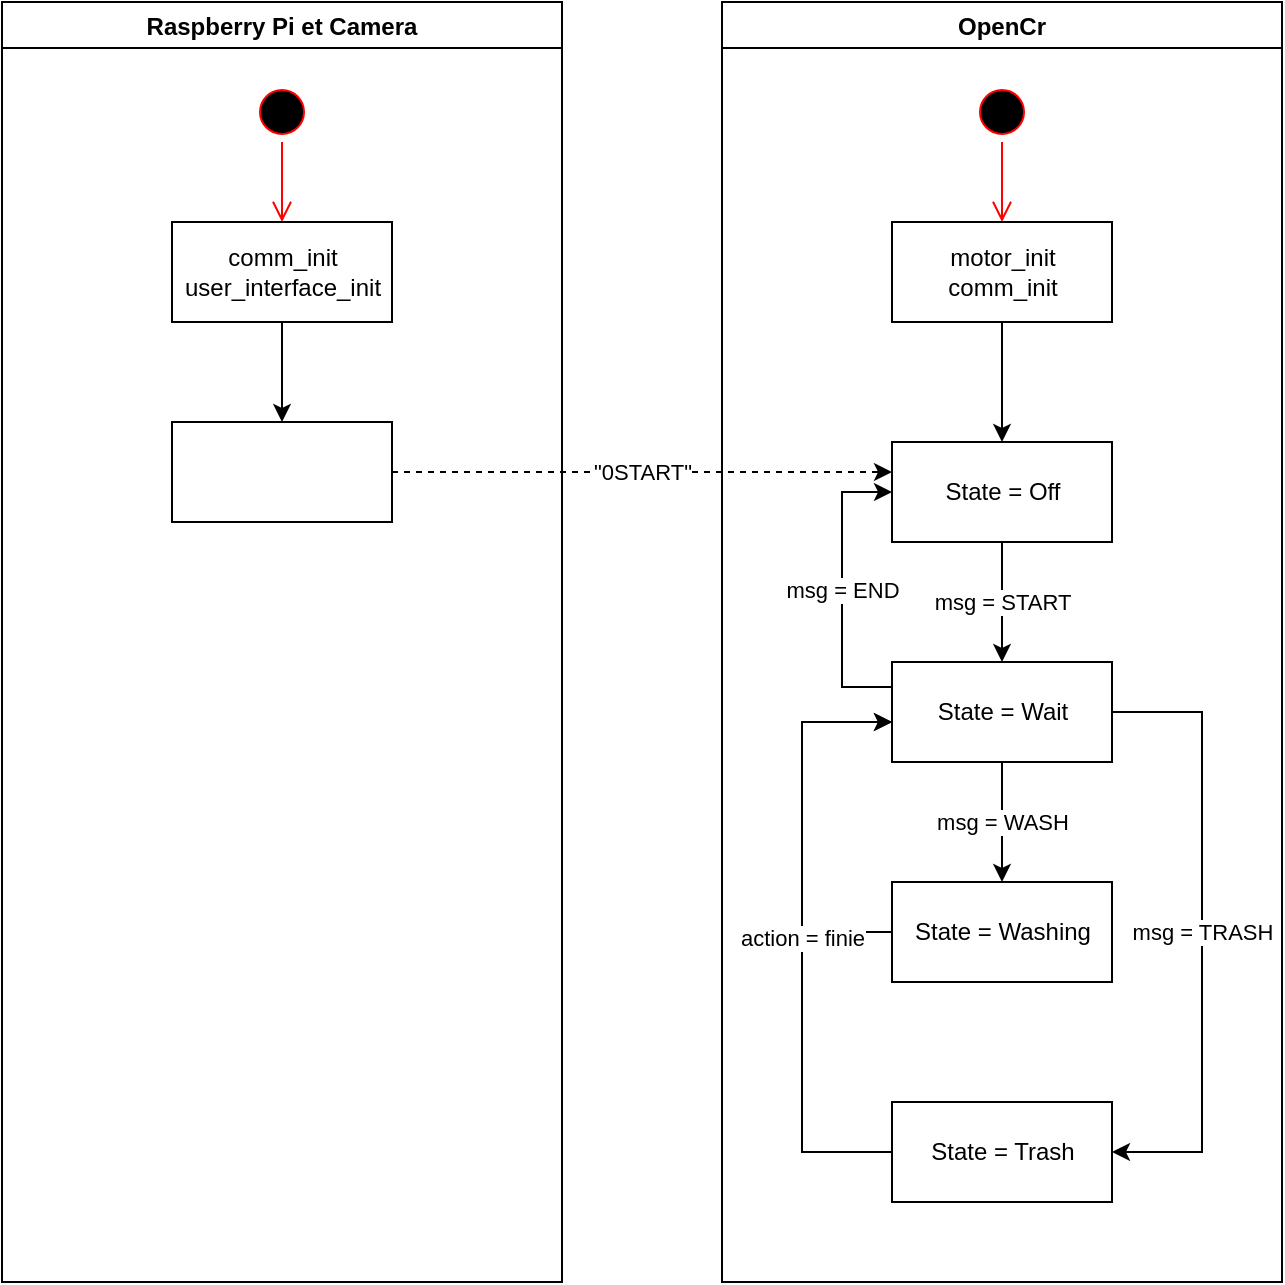 <mxfile version="16.5.6" type="device"><diagram id="B9neuKuDowFyS6wUgFmO" name="Page-1"><mxGraphModel dx="1038" dy="578" grid="1" gridSize="10" guides="1" tooltips="1" connect="1" arrows="1" fold="1" page="1" pageScale="1" pageWidth="827" pageHeight="1169" math="0" shadow="0"><root><mxCell id="0"/><mxCell id="1" parent="0"/><mxCell id="vHbKXuke-96wACuu0LiL-1" value="Raspberry Pi et Camera" style="swimlane;" vertex="1" parent="1"><mxGeometry x="40" y="80" width="280" height="640" as="geometry"/></mxCell><mxCell id="vHbKXuke-96wACuu0LiL-4" value="" style="ellipse;html=1;shape=startState;fillColor=#000000;strokeColor=#ff0000;" vertex="1" parent="vHbKXuke-96wACuu0LiL-1"><mxGeometry x="125" y="40" width="30" height="30" as="geometry"/></mxCell><mxCell id="vHbKXuke-96wACuu0LiL-5" value="" style="edgeStyle=orthogonalEdgeStyle;html=1;verticalAlign=bottom;endArrow=open;endSize=8;strokeColor=#ff0000;rounded=0;entryX=0.5;entryY=0;entryDx=0;entryDy=0;" edge="1" source="vHbKXuke-96wACuu0LiL-4" parent="vHbKXuke-96wACuu0LiL-1" target="vHbKXuke-96wACuu0LiL-10"><mxGeometry relative="1" as="geometry"><mxPoint x="140" y="130" as="targetPoint"/></mxGeometry></mxCell><mxCell id="vHbKXuke-96wACuu0LiL-27" value="" style="edgeStyle=orthogonalEdgeStyle;rounded=0;orthogonalLoop=1;jettySize=auto;html=1;" edge="1" parent="vHbKXuke-96wACuu0LiL-1" source="vHbKXuke-96wACuu0LiL-10" target="vHbKXuke-96wACuu0LiL-26"><mxGeometry relative="1" as="geometry"/></mxCell><mxCell id="vHbKXuke-96wACuu0LiL-10" value="comm_init&lt;br&gt;user_interface_init" style="html=1;" vertex="1" parent="vHbKXuke-96wACuu0LiL-1"><mxGeometry x="85" y="110" width="110" height="50" as="geometry"/></mxCell><mxCell id="vHbKXuke-96wACuu0LiL-26" value="" style="html=1;" vertex="1" parent="vHbKXuke-96wACuu0LiL-1"><mxGeometry x="85" y="210" width="110" height="50" as="geometry"/></mxCell><mxCell id="vHbKXuke-96wACuu0LiL-3" value="OpenCr" style="swimlane;" vertex="1" parent="1"><mxGeometry x="400" y="80" width="280" height="640" as="geometry"/></mxCell><mxCell id="vHbKXuke-96wACuu0LiL-6" value="" style="ellipse;html=1;shape=startState;fillColor=#000000;strokeColor=#ff0000;" vertex="1" parent="vHbKXuke-96wACuu0LiL-3"><mxGeometry x="125" y="40" width="30" height="30" as="geometry"/></mxCell><mxCell id="vHbKXuke-96wACuu0LiL-7" value="" style="edgeStyle=orthogonalEdgeStyle;html=1;verticalAlign=bottom;endArrow=open;endSize=8;strokeColor=#ff0000;rounded=0;entryX=0.5;entryY=0;entryDx=0;entryDy=0;" edge="1" source="vHbKXuke-96wACuu0LiL-6" parent="vHbKXuke-96wACuu0LiL-3" target="vHbKXuke-96wACuu0LiL-8"><mxGeometry relative="1" as="geometry"><mxPoint x="140" y="130" as="targetPoint"/></mxGeometry></mxCell><mxCell id="vHbKXuke-96wACuu0LiL-15" value="" style="edgeStyle=orthogonalEdgeStyle;rounded=0;orthogonalLoop=1;jettySize=auto;html=1;entryX=0.5;entryY=0;entryDx=0;entryDy=0;" edge="1" parent="vHbKXuke-96wACuu0LiL-3" source="vHbKXuke-96wACuu0LiL-8" target="vHbKXuke-96wACuu0LiL-9"><mxGeometry relative="1" as="geometry"/></mxCell><mxCell id="vHbKXuke-96wACuu0LiL-8" value="motor_init&lt;br&gt;comm_init" style="html=1;" vertex="1" parent="vHbKXuke-96wACuu0LiL-3"><mxGeometry x="85" y="110" width="110" height="50" as="geometry"/></mxCell><mxCell id="vHbKXuke-96wACuu0LiL-16" value="msg = START" style="edgeStyle=orthogonalEdgeStyle;rounded=0;orthogonalLoop=1;jettySize=auto;html=1;entryX=0.5;entryY=0;entryDx=0;entryDy=0;" edge="1" parent="vHbKXuke-96wACuu0LiL-3" source="vHbKXuke-96wACuu0LiL-9" target="vHbKXuke-96wACuu0LiL-12"><mxGeometry relative="1" as="geometry"/></mxCell><mxCell id="vHbKXuke-96wACuu0LiL-9" value="State = Off" style="html=1;" vertex="1" parent="vHbKXuke-96wACuu0LiL-3"><mxGeometry x="85" y="220" width="110" height="50" as="geometry"/></mxCell><mxCell id="vHbKXuke-96wACuu0LiL-17" value="msg = WASH" style="edgeStyle=orthogonalEdgeStyle;rounded=0;orthogonalLoop=1;jettySize=auto;html=1;entryX=0.5;entryY=0;entryDx=0;entryDy=0;" edge="1" parent="vHbKXuke-96wACuu0LiL-3" source="vHbKXuke-96wACuu0LiL-12" target="vHbKXuke-96wACuu0LiL-13"><mxGeometry relative="1" as="geometry"/></mxCell><mxCell id="vHbKXuke-96wACuu0LiL-24" value="msg = END" style="edgeStyle=orthogonalEdgeStyle;rounded=0;orthogonalLoop=1;jettySize=auto;html=1;entryX=0;entryY=0.5;entryDx=0;entryDy=0;exitX=0;exitY=0.25;exitDx=0;exitDy=0;" edge="1" parent="vHbKXuke-96wACuu0LiL-3" source="vHbKXuke-96wACuu0LiL-12" target="vHbKXuke-96wACuu0LiL-9"><mxGeometry relative="1" as="geometry"><Array as="points"><mxPoint x="60" y="343"/><mxPoint x="60" y="245"/></Array></mxGeometry></mxCell><mxCell id="vHbKXuke-96wACuu0LiL-12" value="State = Wait" style="html=1;" vertex="1" parent="vHbKXuke-96wACuu0LiL-3"><mxGeometry x="85" y="330" width="110" height="50" as="geometry"/></mxCell><mxCell id="vHbKXuke-96wACuu0LiL-22" style="edgeStyle=orthogonalEdgeStyle;rounded=0;orthogonalLoop=1;jettySize=auto;html=1;" edge="1" parent="vHbKXuke-96wACuu0LiL-3" source="vHbKXuke-96wACuu0LiL-13"><mxGeometry relative="1" as="geometry"><mxPoint x="85" y="360" as="targetPoint"/><Array as="points"><mxPoint x="40" y="465"/><mxPoint x="40" y="360"/></Array></mxGeometry></mxCell><mxCell id="vHbKXuke-96wACuu0LiL-13" value="State = Washing" style="html=1;" vertex="1" parent="vHbKXuke-96wACuu0LiL-3"><mxGeometry x="85" y="440" width="110" height="50" as="geometry"/></mxCell><mxCell id="vHbKXuke-96wACuu0LiL-23" value="action = finie" style="edgeStyle=orthogonalEdgeStyle;rounded=0;orthogonalLoop=1;jettySize=auto;html=1;" edge="1" parent="vHbKXuke-96wACuu0LiL-3" source="vHbKXuke-96wACuu0LiL-14"><mxGeometry relative="1" as="geometry"><mxPoint x="85" y="360" as="targetPoint"/><Array as="points"><mxPoint x="40" y="575"/><mxPoint x="40" y="360"/></Array></mxGeometry></mxCell><mxCell id="vHbKXuke-96wACuu0LiL-14" value="State = Trash" style="html=1;" vertex="1" parent="vHbKXuke-96wACuu0LiL-3"><mxGeometry x="85" y="550" width="110" height="50" as="geometry"/></mxCell><mxCell id="vHbKXuke-96wACuu0LiL-19" value="msg = TRASH" style="edgeStyle=orthogonalEdgeStyle;rounded=0;orthogonalLoop=1;jettySize=auto;html=1;entryX=1;entryY=0.5;entryDx=0;entryDy=0;" edge="1" parent="vHbKXuke-96wACuu0LiL-3" source="vHbKXuke-96wACuu0LiL-12" target="vHbKXuke-96wACuu0LiL-14"><mxGeometry relative="1" as="geometry"><mxPoint x="220" y="570" as="targetPoint"/><Array as="points"><mxPoint x="240" y="355"/><mxPoint x="240" y="575"/></Array></mxGeometry></mxCell><mxCell id="vHbKXuke-96wACuu0LiL-28" value="&quot;0START&quot;" style="edgeStyle=orthogonalEdgeStyle;rounded=0;orthogonalLoop=1;jettySize=auto;html=1;dashed=1;" edge="1" parent="1" source="vHbKXuke-96wACuu0LiL-26" target="vHbKXuke-96wACuu0LiL-9"><mxGeometry relative="1" as="geometry"><mxPoint x="485" y="325" as="targetPoint"/><Array as="points"><mxPoint x="420" y="315"/><mxPoint x="420" y="315"/></Array></mxGeometry></mxCell></root></mxGraphModel></diagram></mxfile>
